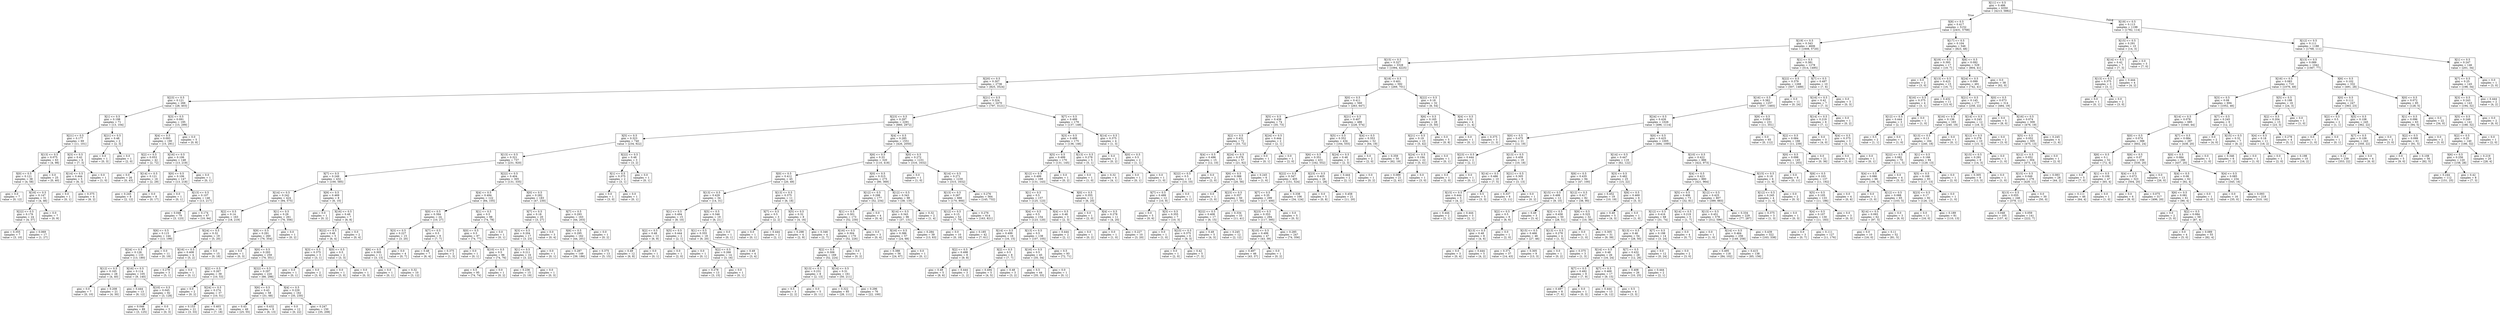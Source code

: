 digraph Tree {
node [shape=box] ;
0 [label="X[11] <= 0.5\ngini = 0.486\nsamples = 6350\nvalue = [4213, 5882]"] ;
1 [label="X[8] <= 0.5\ngini = 0.417\nsamples = 5152\nvalue = [2431, 5768]"] ;
0 -> 1 [labeldistance=2.5, labelangle=45, headlabel="True"] ;
2 [label="X[19] <= 0.5\ngini = 0.343\nsamples = 4606\nvalue = [1608, 5720]"] ;
1 -> 2 ;
3 [label="X[15] <= 0.5\ngini = 0.327\nsamples = 3328\nvalue = [1094, 4225]"] ;
2 -> 3 ;
4 [label="X[20] <= 0.5\ngini = 0.307\nsamples = 2736\nvalue = [825, 3524]"] ;
3 -> 4 ;
5 [label="X[23] <= 0.5\ngini = 0.121\nsamples = 266\nvalue = [28, 403]"] ;
4 -> 5 ;
6 [label="X[1] <= 0.5\ngini = 0.198\nsamples = 71\nvalue = [13, 104]"] ;
5 -> 6 ;
7 [label="X[21] <= 0.5\ngini = 0.177\nsamples = 69\nvalue = [11, 101]"] ;
6 -> 7 ;
8 [label="X[13] <= 0.5\ngini = 0.075\nsamples = 63\nvalue = [4, 98]"] ;
7 -> 8 ;
9 [label="X[0] <= 0.5\ngini = 0.121\nsamples = 38\nvalue = [4, 58]"] ;
8 -> 9 ;
10 [label="gini = 0.0\nsamples = 7\nvalue = [0, 12]"] ;
9 -> 10 ;
11 [label="X[16] <= 0.5\ngini = 0.147\nsamples = 31\nvalue = [4, 46]"] ;
9 -> 11 ;
12 [label="X[22] <= 0.5\ngini = 0.176\nsamples = 24\nvalue = [4, 37]"] ;
11 -> 12 ;
13 [label="gini = 0.355\nsamples = 7\nvalue = [3, 10]"] ;
12 -> 13 ;
14 [label="gini = 0.069\nsamples = 17\nvalue = [1, 27]"] ;
12 -> 14 ;
15 [label="gini = 0.0\nsamples = 7\nvalue = [0, 9]"] ;
11 -> 15 ;
16 [label="gini = 0.0\nsamples = 25\nvalue = [0, 40]"] ;
8 -> 16 ;
17 [label="X[3] <= 0.5\ngini = 0.42\nsamples = 6\nvalue = [7, 3]"] ;
7 -> 17 ;
18 [label="X[14] <= 0.5\ngini = 0.444\nsamples = 5\nvalue = [6, 3]"] ;
17 -> 18 ;
19 [label="gini = 0.0\nsamples = 1\nvalue = [0, 1]"] ;
18 -> 19 ;
20 [label="gini = 0.375\nsamples = 4\nvalue = [6, 2]"] ;
18 -> 20 ;
21 [label="gini = 0.0\nsamples = 1\nvalue = [1, 0]"] ;
17 -> 21 ;
22 [label="X[21] <= 0.5\ngini = 0.48\nsamples = 2\nvalue = [2, 3]"] ;
6 -> 22 ;
23 [label="gini = 0.0\nsamples = 1\nvalue = [0, 3]"] ;
22 -> 23 ;
24 [label="gini = 0.0\nsamples = 1\nvalue = [2, 0]"] ;
22 -> 24 ;
25 [label="X[3] <= 0.5\ngini = 0.091\nsamples = 195\nvalue = [15, 299]"] ;
5 -> 25 ;
26 [label="X[4] <= 0.5\ngini = 0.093\nsamples = 190\nvalue = [15, 291]"] ;
25 -> 26 ;
27 [label="X[2] <= 0.5\ngini = 0.053\nsamples = 42\nvalue = [2, 72]"] ;
26 -> 27 ;
28 [label="gini = 0.0\nsamples = 26\nvalue = [0, 43]"] ;
27 -> 28 ;
29 [label="X[14] <= 0.5\ngini = 0.121\nsamples = 16\nvalue = [2, 29]"] ;
27 -> 29 ;
30 [label="gini = 0.245\nsamples = 8\nvalue = [2, 12]"] ;
29 -> 30 ;
31 [label="gini = 0.0\nsamples = 8\nvalue = [0, 17]"] ;
29 -> 31 ;
32 [label="X[16] <= 0.5\ngini = 0.106\nsamples = 148\nvalue = [13, 219]"] ;
26 -> 32 ;
33 [label="X[0] <= 0.5\ngini = 0.106\nsamples = 147\nvalue = [13, 218]"] ;
32 -> 33 ;
34 [label="gini = 0.0\nsamples = 1\nvalue = [0, 1]"] ;
33 -> 34 ;
35 [label="X[13] <= 0.5\ngini = 0.107\nsamples = 146\nvalue = [13, 217]"] ;
33 -> 35 ;
36 [label="gini = 0.046\nsamples = 79\nvalue = [3, 123]"] ;
35 -> 36 ;
37 [label="gini = 0.174\nsamples = 67\nvalue = [10, 94]"] ;
35 -> 37 ;
38 [label="gini = 0.0\nsamples = 1\nvalue = [0, 1]"] ;
32 -> 38 ;
39 [label="gini = 0.0\nsamples = 5\nvalue = [0, 8]"] ;
25 -> 39 ;
40 [label="X[21] <= 0.5\ngini = 0.324\nsamples = 2470\nvalue = [797, 3121]"] ;
4 -> 40 ;
41 [label="X[23] <= 0.5\ngini = 0.297\nsamples = 2291\nvalue = [660, 2972]"] ;
40 -> 41 ;
42 [label="X[5] <= 0.5\ngini = 0.323\nsamples = 740\nvalue = [234, 922]"] ;
41 -> 42 ;
43 [label="X[13] <= 0.5\ngini = 0.321\nsamples = 737\nvalue = [231, 920]"] ;
42 -> 43 ;
44 [label="X[7] <= 0.5\ngini = 0.249\nsamples = 432\nvalue = [100, 585]"] ;
43 -> 44 ;
45 [label="X[14] <= 0.5\ngini = 0.242\nsamples = 424\nvalue = [94, 575]"] ;
44 -> 45 ;
46 [label="X[2] <= 0.5\ngini = 0.14\nsamples = 163\nvalue = [18, 219]"] ;
45 -> 46 ;
47 [label="X[6] <= 0.5\ngini = 0.115\nsamples = 144\nvalue = [13, 199]"] ;
46 -> 47 ;
48 [label="X[24] <= 0.5\ngini = 0.126\nsamples = 133\nvalue = [13, 180]"] ;
47 -> 48 ;
49 [label="X[12] <= 0.5\ngini = 0.165\nsamples = 28\nvalue = [4, 40]"] ;
48 -> 49 ;
50 [label="gini = 0.0\nsamples = 7\nvalue = [0, 10]"] ;
49 -> 50 ;
51 [label="gini = 0.208\nsamples = 21\nvalue = [4, 30]"] ;
49 -> 51 ;
52 [label="X[16] <= 0.5\ngini = 0.114\nsamples = 105\nvalue = [9, 140]"] ;
48 -> 52 ;
53 [label="gini = 0.444\nsamples = 13\nvalue = [6, 12]"] ;
52 -> 53 ;
54 [label="X[10] <= 0.5\ngini = 0.045\nsamples = 92\nvalue = [3, 128]"] ;
52 -> 54 ;
55 [label="gini = 0.046\nsamples = 89\nvalue = [3, 125]"] ;
54 -> 55 ;
56 [label="gini = 0.0\nsamples = 3\nvalue = [0, 3]"] ;
54 -> 56 ;
57 [label="gini = 0.0\nsamples = 11\nvalue = [0, 19]"] ;
47 -> 57 ;
58 [label="X[24] <= 0.5\ngini = 0.32\nsamples = 19\nvalue = [5, 20]"] ;
46 -> 58 ;
59 [label="X[16] <= 0.5\ngini = 0.408\nsamples = 4\nvalue = [5, 2]"] ;
58 -> 59 ;
60 [label="gini = 0.278\nsamples = 3\nvalue = [5, 1]"] ;
59 -> 60 ;
61 [label="gini = 0.0\nsamples = 1\nvalue = [0, 1]"] ;
59 -> 61 ;
62 [label="gini = 0.0\nsamples = 15\nvalue = [0, 18]"] ;
58 -> 62 ;
63 [label="X[1] <= 0.5\ngini = 0.29\nsamples = 261\nvalue = [76, 356]"] ;
45 -> 63 ;
64 [label="X[9] <= 0.5\ngini = 0.291\nsamples = 260\nvalue = [76, 354]"] ;
63 -> 64 ;
65 [label="gini = 0.0\nsamples = 1\nvalue = [0, 3]"] ;
64 -> 65 ;
66 [label="X[0] <= 0.5\ngini = 0.293\nsamples = 259\nvalue = [76, 351]"] ;
64 -> 66 ;
67 [label="X[2] <= 0.5\ngini = 0.267\nsamples = 39\nvalue = [10, 53]"] ;
66 -> 67 ;
68 [label="gini = 0.0\nsamples = 2\nvalue = [0, 2]"] ;
67 -> 68 ;
69 [label="X[24] <= 0.5\ngini = 0.274\nsamples = 37\nvalue = [10, 51]"] ;
67 -> 69 ;
70 [label="gini = 0.153\nsamples = 21\nvalue = [3, 33]"] ;
69 -> 70 ;
71 [label="gini = 0.403\nsamples = 16\nvalue = [7, 18]"] ;
69 -> 71 ;
72 [label="X[22] <= 0.5\ngini = 0.297\nsamples = 220\nvalue = [66, 298]"] ;
66 -> 72 ;
73 [label="X[6] <= 0.5\ngini = 0.43\nsamples = 58\nvalue = [31, 68]"] ;
72 -> 73 ;
74 [label="gini = 0.43\nsamples = 49\nvalue = [25, 55]"] ;
73 -> 74 ;
75 [label="gini = 0.432\nsamples = 9\nvalue = [6, 13]"] ;
73 -> 75 ;
76 [label="X[4] <= 0.5\ngini = 0.229\nsamples = 162\nvalue = [35, 230]"] ;
72 -> 76 ;
77 [label="gini = 0.0\nsamples = 12\nvalue = [0, 22]"] ;
76 -> 77 ;
78 [label="gini = 0.247\nsamples = 150\nvalue = [35, 208]"] ;
76 -> 78 ;
79 [label="gini = 0.0\nsamples = 1\nvalue = [0, 2]"] ;
63 -> 79 ;
80 [label="X[9] <= 0.5\ngini = 0.469\nsamples = 8\nvalue = [6, 10]"] ;
44 -> 80 ;
81 [label="gini = 0.0\nsamples = 1\nvalue = [0, 2]"] ;
80 -> 81 ;
82 [label="X[16] <= 0.5\ngini = 0.49\nsamples = 7\nvalue = [6, 8]"] ;
80 -> 82 ;
83 [label="X[22] <= 0.5\ngini = 0.48\nsamples = 5\nvalue = [6, 4]"] ;
82 -> 83 ;
84 [label="X[3] <= 0.5\ngini = 0.375\nsamples = 3\nvalue = [3, 1]"] ;
83 -> 84 ;
85 [label="gini = 0.0\nsamples = 1\nvalue = [0, 1]"] ;
84 -> 85 ;
86 [label="gini = 0.0\nsamples = 2\nvalue = [3, 0]"] ;
84 -> 86 ;
87 [label="X[0] <= 0.5\ngini = 0.5\nsamples = 2\nvalue = [3, 3]"] ;
83 -> 87 ;
88 [label="gini = 0.0\nsamples = 1\nvalue = [3, 0]"] ;
87 -> 88 ;
89 [label="gini = 0.0\nsamples = 1\nvalue = [0, 3]"] ;
87 -> 89 ;
90 [label="gini = 0.0\nsamples = 2\nvalue = [0, 4]"] ;
82 -> 90 ;
91 [label="X[22] <= 0.5\ngini = 0.404\nsamples = 305\nvalue = [131, 335]"] ;
43 -> 91 ;
92 [label="X[4] <= 0.5\ngini = 0.494\nsamples = 122\nvalue = [84, 105]"] ;
91 -> 92 ;
93 [label="X[0] <= 0.5\ngini = 0.394\nsamples = 24\nvalue = [10, 27]"] ;
92 -> 93 ;
94 [label="X[3] <= 0.5\ngini = 0.227\nsamples = 15\nvalue = [3, 20]"] ;
93 -> 94 ;
95 [label="X[6] <= 0.5\ngini = 0.305\nsamples = 11\nvalue = [3, 13]"] ;
94 -> 95 ;
96 [label="gini = 0.0\nsamples = 1\nvalue = [0, 1]"] ;
95 -> 96 ;
97 [label="gini = 0.32\nsamples = 10\nvalue = [3, 12]"] ;
95 -> 97 ;
98 [label="gini = 0.0\nsamples = 4\nvalue = [0, 7]"] ;
94 -> 98 ;
99 [label="X[7] <= 0.5\ngini = 0.5\nsamples = 9\nvalue = [7, 7]"] ;
93 -> 99 ;
100 [label="gini = 0.48\nsamples = 7\nvalue = [6, 4]"] ;
99 -> 100 ;
101 [label="gini = 0.375\nsamples = 2\nvalue = [1, 3]"] ;
99 -> 101 ;
102 [label="X[1] <= 0.5\ngini = 0.5\nsamples = 98\nvalue = [74, 78]"] ;
92 -> 102 ;
103 [label="X[0] <= 0.5\ngini = 0.5\nsamples = 97\nvalue = [74, 77]"] ;
102 -> 103 ;
104 [label="gini = 0.0\nsamples = 1\nvalue = [0, 1]"] ;
103 -> 104 ;
105 [label="X[10] <= 0.5\ngini = 0.5\nsamples = 96\nvalue = [74, 76]"] ;
103 -> 105 ;
106 [label="gini = 0.5\nsamples = 95\nvalue = [74, 74]"] ;
105 -> 106 ;
107 [label="gini = 0.0\nsamples = 1\nvalue = [0, 2]"] ;
105 -> 107 ;
108 [label="gini = 0.0\nsamples = 1\nvalue = [0, 1]"] ;
102 -> 108 ;
109 [label="X[0] <= 0.5\ngini = 0.282\nsamples = 183\nvalue = [47, 230]"] ;
91 -> 109 ;
110 [label="X[7] <= 0.5\ngini = 0.18\nsamples = 20\nvalue = [3, 27]"] ;
109 -> 110 ;
111 [label="X[3] <= 0.5\ngini = 0.204\nsamples = 17\nvalue = [3, 23]"] ;
110 -> 111 ;
112 [label="X[1] <= 0.5\ngini = 0.211\nsamples = 16\nvalue = [3, 22]"] ;
111 -> 112 ;
113 [label="gini = 0.236\nsamples = 15\nvalue = [3, 19]"] ;
112 -> 113 ;
114 [label="gini = 0.0\nsamples = 1\nvalue = [0, 3]"] ;
112 -> 114 ;
115 [label="gini = 0.0\nsamples = 1\nvalue = [0, 1]"] ;
111 -> 115 ;
116 [label="gini = 0.0\nsamples = 3\nvalue = [0, 4]"] ;
110 -> 116 ;
117 [label="X[7] <= 0.5\ngini = 0.293\nsamples = 163\nvalue = [44, 203]"] ;
109 -> 117 ;
118 [label="X[6] <= 0.5\ngini = 0.295\nsamples = 162\nvalue = [44, 201]"] ;
117 -> 118 ;
119 [label="gini = 0.287\nsamples = 149\nvalue = [39, 186]"] ;
118 -> 119 ;
120 [label="gini = 0.375\nsamples = 13\nvalue = [5, 15]"] ;
118 -> 120 ;
121 [label="gini = 0.0\nsamples = 1\nvalue = [0, 2]"] ;
117 -> 121 ;
122 [label="X[22] <= 0.5\ngini = 0.48\nsamples = 3\nvalue = [3, 2]"] ;
42 -> 122 ;
123 [label="X[1] <= 0.5\ngini = 0.375\nsamples = 2\nvalue = [3, 1]"] ;
122 -> 123 ;
124 [label="gini = 0.0\nsamples = 1\nvalue = [3, 0]"] ;
123 -> 124 ;
125 [label="gini = 0.0\nsamples = 1\nvalue = [0, 1]"] ;
123 -> 125 ;
126 [label="gini = 0.0\nsamples = 1\nvalue = [0, 1]"] ;
122 -> 126 ;
127 [label="X[4] <= 0.5\ngini = 0.285\nsamples = 1551\nvalue = [426, 2050]"] ;
41 -> 127 ;
128 [label="X[6] <= 0.5\ngini = 0.33\nsamples = 320\nvalue = [110, 418]"] ;
127 -> 128 ;
129 [label="X[0] <= 0.5\ngini = 0.412\nsamples = 45\nvalue = [20, 49]"] ;
128 -> 129 ;
130 [label="X[13] <= 0.5\ngini = 0.429\nsamples = 34\nvalue = [14, 31]"] ;
129 -> 130 ;
131 [label="X[1] <= 0.5\ngini = 0.494\nsamples = 15\nvalue = [8, 10]"] ;
130 -> 131 ;
132 [label="X[2] <= 0.5\ngini = 0.48\nsamples = 13\nvalue = [6, 9]"] ;
131 -> 132 ;
133 [label="gini = 0.49\nsamples = 12\nvalue = [6, 8]"] ;
132 -> 133 ;
134 [label="gini = 0.0\nsamples = 1\nvalue = [0, 1]"] ;
132 -> 134 ;
135 [label="X[5] <= 0.5\ngini = 0.444\nsamples = 2\nvalue = [2, 1]"] ;
131 -> 135 ;
136 [label="gini = 0.0\nsamples = 1\nvalue = [2, 0]"] ;
135 -> 136 ;
137 [label="gini = 0.0\nsamples = 1\nvalue = [0, 1]"] ;
135 -> 137 ;
138 [label="X[5] <= 0.5\ngini = 0.346\nsamples = 19\nvalue = [6, 21]"] ;
130 -> 138 ;
139 [label="X[1] <= 0.5\ngini = 0.355\nsamples = 18\nvalue = [6, 20]"] ;
138 -> 139 ;
140 [label="X[2] <= 0.5\ngini = 0.266\nsamples = 14\nvalue = [3, 16]"] ;
139 -> 140 ;
141 [label="gini = 0.278\nsamples = 13\nvalue = [3, 15]"] ;
140 -> 141 ;
142 [label="gini = 0.0\nsamples = 1\nvalue = [0, 1]"] ;
140 -> 142 ;
143 [label="gini = 0.49\nsamples = 4\nvalue = [3, 4]"] ;
139 -> 143 ;
144 [label="gini = 0.0\nsamples = 1\nvalue = [0, 1]"] ;
138 -> 144 ;
145 [label="X[13] <= 0.5\ngini = 0.375\nsamples = 11\nvalue = [6, 18]"] ;
129 -> 145 ;
146 [label="X[7] <= 0.5\ngini = 0.5\nsamples = 3\nvalue = [2, 2]"] ;
145 -> 146 ;
147 [label="gini = 0.0\nsamples = 1\nvalue = [0, 1]"] ;
146 -> 147 ;
148 [label="gini = 0.444\nsamples = 2\nvalue = [2, 1]"] ;
146 -> 148 ;
149 [label="X[5] <= 0.5\ngini = 0.32\nsamples = 8\nvalue = [4, 16]"] ;
145 -> 149 ;
150 [label="gini = 0.298\nsamples = 4\nvalue = [2, 9]"] ;
149 -> 150 ;
151 [label="gini = 0.346\nsamples = 4\nvalue = [2, 7]"] ;
149 -> 151 ;
152 [label="X[0] <= 0.5\ngini = 0.315\nsamples = 275\nvalue = [90, 369]"] ;
128 -> 152 ;
153 [label="X[12] <= 0.5\ngini = 0.298\nsamples = 177\nvalue = [52, 234]"] ;
152 -> 153 ;
154 [label="X[1] <= 0.5\ngini = 0.301\nsamples = 173\nvalue = [52, 230]"] ;
153 -> 154 ;
155 [label="X[16] <= 0.5\ngini = 0.304\nsamples = 170\nvalue = [52, 226]"] ;
154 -> 155 ;
156 [label="X[2] <= 0.5\ngini = 0.306\nsamples = 169\nvalue = [52, 224]"] ;
155 -> 156 ;
157 [label="X[13] <= 0.5\ngini = 0.231\nsamples = 8\nvalue = [2, 13]"] ;
156 -> 157 ;
158 [label="gini = 0.5\nsamples = 3\nvalue = [2, 2]"] ;
157 -> 158 ;
159 [label="gini = 0.0\nsamples = 5\nvalue = [0, 11]"] ;
157 -> 159 ;
160 [label="X[14] <= 0.5\ngini = 0.31\nsamples = 161\nvalue = [50, 211]"] ;
156 -> 160 ;
161 [label="gini = 0.322\nsamples = 85\nvalue = [28, 111]"] ;
160 -> 161 ;
162 [label="gini = 0.296\nsamples = 76\nvalue = [22, 100]"] ;
160 -> 162 ;
163 [label="gini = 0.0\nsamples = 1\nvalue = [0, 2]"] ;
155 -> 163 ;
164 [label="gini = 0.0\nsamples = 3\nvalue = [0, 4]"] ;
154 -> 164 ;
165 [label="gini = 0.0\nsamples = 4\nvalue = [0, 4]"] ;
153 -> 165 ;
166 [label="X[12] <= 0.5\ngini = 0.343\nsamples = 98\nvalue = [38, 135]"] ;
152 -> 166 ;
167 [label="X[14] <= 0.5\ngini = 0.343\nsamples = 96\nvalue = [37, 131]"] ;
166 -> 167 ;
168 [label="X[16] <= 0.5\ngini = 0.386\nsamples = 57\nvalue = [24, 68]"] ;
167 -> 168 ;
169 [label="gini = 0.388\nsamples = 56\nvalue = [24, 67]"] ;
168 -> 169 ;
170 [label="gini = 0.0\nsamples = 1\nvalue = [0, 1]"] ;
168 -> 170 ;
171 [label="gini = 0.284\nsamples = 39\nvalue = [13, 63]"] ;
167 -> 171 ;
172 [label="gini = 0.32\nsamples = 2\nvalue = [1, 4]"] ;
166 -> 172 ;
173 [label="X[0] <= 0.5\ngini = 0.272\nsamples = 1231\nvalue = [316, 1632]"] ;
127 -> 173 ;
174 [label="gini = 0.0\nsamples = 1\nvalue = [1, 0]"] ;
173 -> 174 ;
175 [label="X[14] <= 0.5\ngini = 0.271\nsamples = 1230\nvalue = [315, 1632]"] ;
173 -> 175 ;
176 [label="X[13] <= 0.5\ngini = 0.267\nsamples = 666\nvalue = [170, 900]"] ;
175 -> 176 ;
177 [label="X[12] <= 0.5\ngini = 0.15\nsamples = 52\nvalue = [7, 79]"] ;
176 -> 177 ;
178 [label="gini = 0.0\nsamples = 10\nvalue = [0, 18]"] ;
177 -> 178 ;
179 [label="gini = 0.185\nsamples = 42\nvalue = [7, 61]"] ;
177 -> 179 ;
180 [label="gini = 0.276\nsamples = 614\nvalue = [163, 821]"] ;
176 -> 180 ;
181 [label="gini = 0.276\nsamples = 564\nvalue = [145, 732]"] ;
175 -> 181 ;
182 [label="X[7] <= 0.5\ngini = 0.499\nsamples = 179\nvalue = [137, 149]"] ;
40 -> 182 ;
183 [label="X[3] <= 0.5\ngini = 0.499\nsamples = 175\nvalue = [136, 146]"] ;
182 -> 183 ;
184 [label="X[5] <= 0.5\ngini = 0.499\nsamples = 170\nvalue = [131, 145]"] ;
183 -> 184 ;
185 [label="X[12] <= 0.5\ngini = 0.499\nsamples = 169\nvalue = [131, 143]"] ;
184 -> 185 ;
186 [label="X[1] <= 0.5\ngini = 0.5\nsamples = 157\nvalue = [125, 123]"] ;
185 -> 186 ;
187 [label="X[4] <= 0.5\ngini = 0.5\nsamples = 154\nvalue = [123, 120]"] ;
186 -> 187 ;
188 [label="X[14] <= 0.5\ngini = 0.499\nsamples = 16\nvalue = [16, 15]"] ;
187 -> 188 ;
189 [label="X[2] <= 0.5\ngini = 0.498\nsamples = 8\nvalue = [9, 8]"] ;
188 -> 189 ;
190 [label="gini = 0.49\nsamples = 5\nvalue = [8, 6]"] ;
189 -> 190 ;
191 [label="gini = 0.444\nsamples = 3\nvalue = [1, 2]"] ;
189 -> 191 ;
192 [label="X[2] <= 0.5\ngini = 0.5\nsamples = 8\nvalue = [7, 7]"] ;
188 -> 192 ;
193 [label="gini = 0.494\nsamples = 5\nvalue = [4, 5]"] ;
192 -> 193 ;
194 [label="gini = 0.48\nsamples = 3\nvalue = [3, 2]"] ;
192 -> 194 ;
195 [label="X[13] <= 0.5\ngini = 0.5\nsamples = 138\nvalue = [107, 105]"] ;
187 -> 195 ;
196 [label="X[16] <= 0.5\ngini = 0.5\nsamples = 45\nvalue = [35, 34]"] ;
195 -> 196 ;
197 [label="gini = 0.5\nsamples = 44\nvalue = [35, 33]"] ;
196 -> 197 ;
198 [label="gini = 0.0\nsamples = 1\nvalue = [0, 1]"] ;
196 -> 198 ;
199 [label="gini = 0.5\nsamples = 93\nvalue = [72, 71]"] ;
195 -> 199 ;
200 [label="X[4] <= 0.5\ngini = 0.48\nsamples = 3\nvalue = [2, 3]"] ;
186 -> 200 ;
201 [label="gini = 0.444\nsamples = 2\nvalue = [2, 1]"] ;
200 -> 201 ;
202 [label="gini = 0.0\nsamples = 1\nvalue = [0, 2]"] ;
200 -> 202 ;
203 [label="X[0] <= 0.5\ngini = 0.355\nsamples = 12\nvalue = [6, 20]"] ;
185 -> 203 ;
204 [label="gini = 0.0\nsamples = 1\nvalue = [2, 0]"] ;
203 -> 204 ;
205 [label="X[4] <= 0.5\ngini = 0.278\nsamples = 11\nvalue = [4, 20]"] ;
203 -> 205 ;
206 [label="gini = 0.0\nsamples = 1\nvalue = [1, 0]"] ;
205 -> 206 ;
207 [label="gini = 0.227\nsamples = 10\nvalue = [3, 20]"] ;
205 -> 207 ;
208 [label="gini = 0.0\nsamples = 1\nvalue = [0, 2]"] ;
184 -> 208 ;
209 [label="X[13] <= 0.5\ngini = 0.278\nsamples = 5\nvalue = [5, 1]"] ;
183 -> 209 ;
210 [label="gini = 0.0\nsamples = 1\nvalue = [1, 0]"] ;
209 -> 210 ;
211 [label="gini = 0.32\nsamples = 4\nvalue = [4, 1]"] ;
209 -> 211 ;
212 [label="X[14] <= 0.5\ngini = 0.375\nsamples = 4\nvalue = [1, 3]"] ;
182 -> 212 ;
213 [label="gini = 0.0\nsamples = 2\nvalue = [0, 2]"] ;
212 -> 213 ;
214 [label="X[0] <= 0.5\ngini = 0.5\nsamples = 2\nvalue = [1, 1]"] ;
212 -> 214 ;
215 [label="gini = 0.0\nsamples = 1\nvalue = [0, 1]"] ;
214 -> 215 ;
216 [label="gini = 0.0\nsamples = 1\nvalue = [1, 0]"] ;
214 -> 216 ;
217 [label="X[18] <= 0.5\ngini = 0.401\nsamples = 592\nvalue = [269, 701]"] ;
3 -> 217 ;
218 [label="X[0] <= 0.5\ngini = 0.411\nsamples = 560\nvalue = [263, 647]"] ;
217 -> 218 ;
219 [label="X[5] <= 0.5\ngini = 0.438\nsamples = 74\nvalue = [35, 73]"] ;
218 -> 219 ;
220 [label="X[2] <= 0.5\ngini = 0.431\nsamples = 72\nvalue = [33, 72]"] ;
219 -> 220 ;
221 [label="X[4] <= 0.5\ngini = 0.496\nsamples = 15\nvalue = [12, 10]"] ;
220 -> 221 ;
222 [label="X[22] <= 0.5\ngini = 0.5\nsamples = 13\nvalue = [10, 10]"] ;
221 -> 222 ;
223 [label="X[7] <= 0.5\ngini = 0.499\nsamples = 12\nvalue = [10, 9]"] ;
222 -> 223 ;
224 [label="gini = 0.0\nsamples = 5\nvalue = [0, 6]"] ;
223 -> 224 ;
225 [label="X[3] <= 0.5\ngini = 0.355\nsamples = 7\nvalue = [10, 3]"] ;
223 -> 225 ;
226 [label="gini = 0.0\nsamples = 1\nvalue = [1, 0]"] ;
225 -> 226 ;
227 [label="X[23] <= 0.5\ngini = 0.375\nsamples = 6\nvalue = [9, 3]"] ;
225 -> 227 ;
228 [label="gini = 0.0\nsamples = 1\nvalue = [2, 0]"] ;
227 -> 228 ;
229 [label="gini = 0.42\nsamples = 5\nvalue = [7, 3]"] ;
227 -> 229 ;
230 [label="gini = 0.0\nsamples = 1\nvalue = [0, 1]"] ;
222 -> 230 ;
231 [label="gini = 0.0\nsamples = 2\nvalue = [2, 0]"] ;
221 -> 231 ;
232 [label="X[24] <= 0.5\ngini = 0.378\nsamples = 57\nvalue = [21, 62]"] ;
220 -> 232 ;
233 [label="X[6] <= 0.5\ngini = 0.388\nsamples = 51\nvalue = [20, 56]"] ;
232 -> 233 ;
234 [label="gini = 0.0\nsamples = 1\nvalue = [3, 0]"] ;
233 -> 234 ;
235 [label="X[23] <= 0.5\ngini = 0.357\nsamples = 50\nvalue = [17, 56]"] ;
233 -> 235 ;
236 [label="X[22] <= 0.5\ngini = 0.408\nsamples = 17\nvalue = [6, 15]"] ;
235 -> 236 ;
237 [label="gini = 0.49\nsamples = 5\nvalue = [4, 3]"] ;
236 -> 237 ;
238 [label="gini = 0.245\nsamples = 12\nvalue = [2, 12]"] ;
236 -> 238 ;
239 [label="gini = 0.334\nsamples = 33\nvalue = [11, 41]"] ;
235 -> 239 ;
240 [label="gini = 0.245\nsamples = 6\nvalue = [1, 6]"] ;
232 -> 240 ;
241 [label="X[24] <= 0.5\ngini = 0.444\nsamples = 2\nvalue = [2, 1]"] ;
219 -> 241 ;
242 [label="gini = 0.0\nsamples = 1\nvalue = [0, 1]"] ;
241 -> 242 ;
243 [label="gini = 0.0\nsamples = 1\nvalue = [2, 0]"] ;
241 -> 243 ;
244 [label="X[21] <= 0.5\ngini = 0.407\nsamples = 486\nvalue = [228, 574]"] ;
218 -> 244 ;
245 [label="X[5] <= 0.5\ngini = 0.352\nsamples = 434\nvalue = [164, 555]"] ;
244 -> 245 ;
246 [label="X[6] <= 0.5\ngini = 0.351\nsamples = 431\nvalue = [162, 552]"] ;
245 -> 246 ;
247 [label="X[22] <= 0.5\ngini = 0.347\nsamples = 405\nvalue = [151, 524]"] ;
246 -> 247 ;
248 [label="X[7] <= 0.5\ngini = 0.35\nsamples = 299\nvalue = [117, 400]"] ;
247 -> 248 ;
249 [label="X[23] <= 0.5\ngini = 0.353\nsamples = 294\nvalue = [117, 395]"] ;
248 -> 249 ;
250 [label="X[10] <= 0.5\ngini = 0.499\nsamples = 47\nvalue = [43, 39]"] ;
249 -> 250 ;
251 [label="gini = 0.497\nsamples = 46\nvalue = [43, 37]"] ;
250 -> 251 ;
252 [label="gini = 0.0\nsamples = 1\nvalue = [0, 2]"] ;
250 -> 252 ;
253 [label="gini = 0.285\nsamples = 247\nvalue = [74, 356]"] ;
249 -> 253 ;
254 [label="gini = 0.0\nsamples = 5\nvalue = [0, 5]"] ;
248 -> 254 ;
255 [label="gini = 0.338\nsamples = 106\nvalue = [34, 124]"] ;
247 -> 255 ;
256 [label="X[23] <= 0.5\ngini = 0.405\nsamples = 26\nvalue = [11, 28]"] ;
246 -> 256 ;
257 [label="gini = 0.0\nsamples = 5\nvalue = [0, 8]"] ;
256 -> 257 ;
258 [label="gini = 0.458\nsamples = 21\nvalue = [11, 20]"] ;
256 -> 258 ;
259 [label="X[24] <= 0.5\ngini = 0.48\nsamples = 3\nvalue = [2, 3]"] ;
245 -> 259 ;
260 [label="gini = 0.444\nsamples = 2\nvalue = [2, 1]"] ;
259 -> 260 ;
261 [label="gini = 0.0\nsamples = 1\nvalue = [0, 2]"] ;
259 -> 261 ;
262 [label="X[4] <= 0.5\ngini = 0.353\nsamples = 52\nvalue = [64, 19]"] ;
244 -> 262 ;
263 [label="gini = 0.0\nsamples = 2\nvalue = [2, 0]"] ;
262 -> 263 ;
264 [label="gini = 0.359\nsamples = 50\nvalue = [62, 19]"] ;
262 -> 264 ;
265 [label="X[22] <= 0.5\ngini = 0.18\nsamples = 32\nvalue = [6, 54]"] ;
217 -> 265 ;
266 [label="X[6] <= 0.5\ngini = 0.165\nsamples = 28\nvalue = [5, 50]"] ;
265 -> 266 ;
267 [label="X[21] <= 0.5\ngini = 0.19\nsamples = 23\nvalue = [5, 42]"] ;
266 -> 267 ;
268 [label="X[24] <= 0.5\ngini = 0.194\nsamples = 22\nvalue = [5, 41]"] ;
267 -> 268 ;
269 [label="gini = 0.089\nsamples = 21\nvalue = [2, 41]"] ;
268 -> 269 ;
270 [label="gini = 0.0\nsamples = 1\nvalue = [3, 0]"] ;
268 -> 270 ;
271 [label="gini = 0.0\nsamples = 1\nvalue = [0, 1]"] ;
267 -> 271 ;
272 [label="gini = 0.0\nsamples = 5\nvalue = [0, 8]"] ;
266 -> 272 ;
273 [label="X[4] <= 0.5\ngini = 0.32\nsamples = 4\nvalue = [1, 4]"] ;
265 -> 273 ;
274 [label="gini = 0.0\nsamples = 1\nvalue = [0, 1]"] ;
273 -> 274 ;
275 [label="gini = 0.375\nsamples = 3\nvalue = [1, 3]"] ;
273 -> 275 ;
276 [label="X[1] <= 0.5\ngini = 0.381\nsamples = 1278\nvalue = [514, 1495]"] ;
2 -> 276 ;
277 [label="X[22] <= 0.5\ngini = 0.379\nsamples = 1268\nvalue = [507, 1489]"] ;
276 -> 277 ;
278 [label="X[16] <= 0.5\ngini = 0.382\nsamples = 1257\nvalue = [507, 1465]"] ;
277 -> 278 ;
279 [label="X[24] <= 0.5\ngini = 0.426\nsamples = 1026\nvalue = [496, 1114]"] ;
278 -> 279 ;
280 [label="X[0] <= 0.5\ngini = 0.475\nsamples = 21\nvalue = [12, 19]"] ;
279 -> 280 ;
281 [label="X[23] <= 0.5\ngini = 0.444\nsamples = 2\nvalue = [2, 1]"] ;
280 -> 281 ;
282 [label="gini = 0.0\nsamples = 1\nvalue = [2, 0]"] ;
281 -> 282 ;
283 [label="gini = 0.0\nsamples = 1\nvalue = [0, 1]"] ;
281 -> 283 ;
284 [label="X[13] <= 0.5\ngini = 0.459\nsamples = 19\nvalue = [10, 18]"] ;
280 -> 284 ;
285 [label="X[14] <= 0.5\ngini = 0.486\nsamples = 10\nvalue = [7, 5]"] ;
284 -> 285 ;
286 [label="X[15] <= 0.5\ngini = 0.444\nsamples = 5\nvalue = [4, 2]"] ;
285 -> 286 ;
287 [label="gini = 0.444\nsamples = 2\nvalue = [2, 1]"] ;
286 -> 287 ;
288 [label="gini = 0.444\nsamples = 3\nvalue = [2, 1]"] ;
286 -> 288 ;
289 [label="gini = 0.5\nsamples = 5\nvalue = [3, 3]"] ;
285 -> 289 ;
290 [label="X[21] <= 0.5\ngini = 0.305\nsamples = 9\nvalue = [3, 13]"] ;
284 -> 290 ;
291 [label="gini = 0.337\nsamples = 8\nvalue = [3, 11]"] ;
290 -> 291 ;
292 [label="gini = 0.0\nsamples = 1\nvalue = [0, 2]"] ;
290 -> 292 ;
293 [label="X[0] <= 0.5\ngini = 0.425\nsamples = 1005\nvalue = [484, 1095]"] ;
279 -> 293 ;
294 [label="X[14] <= 0.5\ngini = 0.447\nsamples = 119\nvalue = [62, 122]"] ;
293 -> 294 ;
295 [label="X[6] <= 0.5\ngini = 0.435\nsamples = 94\nvalue = [47, 100]"] ;
294 -> 295 ;
296 [label="X[15] <= 0.5\ngini = 0.499\nsamples = 12\nvalue = [9, 10]"] ;
295 -> 296 ;
297 [label="X[2] <= 0.5\ngini = 0.5\nsamples = 9\nvalue = [6, 6]"] ;
296 -> 297 ;
298 [label="X[13] <= 0.5\ngini = 0.48\nsamples = 8\nvalue = [4, 6]"] ;
297 -> 298 ;
299 [label="gini = 0.0\nsamples = 3\nvalue = [0, 4]"] ;
298 -> 299 ;
300 [label="gini = 0.444\nsamples = 5\nvalue = [4, 2]"] ;
298 -> 300 ;
301 [label="gini = 0.0\nsamples = 1\nvalue = [2, 0]"] ;
297 -> 301 ;
302 [label="gini = 0.49\nsamples = 3\nvalue = [3, 4]"] ;
296 -> 302 ;
303 [label="X[12] <= 0.5\ngini = 0.417\nsamples = 82\nvalue = [38, 90]"] ;
295 -> 303 ;
304 [label="X[3] <= 0.5\ngini = 0.458\nsamples = 50\nvalue = [28, 51]"] ;
303 -> 304 ;
305 [label="X[15] <= 0.5\ngini = 0.466\nsamples = 46\nvalue = [27, 46]"] ;
304 -> 305 ;
306 [label="gini = 0.371\nsamples = 37\nvalue = [14, 43]"] ;
305 -> 306 ;
307 [label="gini = 0.305\nsamples = 9\nvalue = [13, 3]"] ;
305 -> 307 ;
308 [label="X[13] <= 0.5\ngini = 0.278\nsamples = 4\nvalue = [1, 5]"] ;
304 -> 308 ;
309 [label="gini = 0.0\nsamples = 1\nvalue = [0, 2]"] ;
308 -> 309 ;
310 [label="gini = 0.375\nsamples = 3\nvalue = [1, 3]"] ;
308 -> 310 ;
311 [label="X[9] <= 0.5\ngini = 0.325\nsamples = 32\nvalue = [10, 39]"] ;
303 -> 311 ;
312 [label="gini = 0.0\nsamples = 1\nvalue = [1, 0]"] ;
311 -> 312 ;
313 [label="gini = 0.305\nsamples = 31\nvalue = [9, 39]"] ;
311 -> 313 ;
314 [label="X[3] <= 0.5\ngini = 0.482\nsamples = 25\nvalue = [15, 22]"] ;
294 -> 314 ;
315 [label="gini = 0.452\nsamples = 19\nvalue = [10, 19]"] ;
314 -> 315 ;
316 [label="X[6] <= 0.5\ngini = 0.469\nsamples = 6\nvalue = [5, 3]"] ;
314 -> 316 ;
317 [label="gini = 0.49\nsamples = 5\nvalue = [4, 3]"] ;
316 -> 317 ;
318 [label="gini = 0.0\nsamples = 1\nvalue = [1, 0]"] ;
316 -> 318 ;
319 [label="X[10] <= 0.5\ngini = 0.422\nsamples = 886\nvalue = [422, 973]"] ;
293 -> 319 ;
320 [label="X[4] <= 0.5\ngini = 0.423\nsamples = 880\nvalue = [421, 964]"] ;
319 -> 320 ;
321 [label="X[5] <= 0.5\ngini = 0.406\nsamples = 73\nvalue = [32, 81]"] ;
320 -> 321 ;
322 [label="X[12] <= 0.5\ngini = 0.416\nsamples = 68\nvalue = [31, 74]"] ;
321 -> 322 ;
323 [label="X[13] <= 0.5\ngini = 0.46\nsamples = 54\nvalue = [28, 50]"] ;
322 -> 323 ;
324 [label="X[14] <= 0.5\ngini = 0.48\nsamples = 26\nvalue = [16, 24]"] ;
323 -> 324 ;
325 [label="X[7] <= 0.5\ngini = 0.492\nsamples = 9\nvalue = [7, 9]"] ;
324 -> 325 ;
326 [label="gini = 0.497\nsamples = 8\nvalue = [7, 6]"] ;
325 -> 326 ;
327 [label="gini = 0.0\nsamples = 1\nvalue = [0, 3]"] ;
325 -> 327 ;
328 [label="X[7] <= 0.5\ngini = 0.469\nsamples = 17\nvalue = [9, 15]"] ;
324 -> 328 ;
329 [label="gini = 0.444\nsamples = 13\nvalue = [6, 12]"] ;
328 -> 329 ;
330 [label="gini = 0.5\nsamples = 4\nvalue = [3, 3]"] ;
328 -> 330 ;
331 [label="X[7] <= 0.5\ngini = 0.432\nsamples = 28\nvalue = [12, 26]"] ;
323 -> 331 ;
332 [label="gini = 0.408\nsamples = 26\nvalue = [10, 25]"] ;
331 -> 332 ;
333 [label="gini = 0.444\nsamples = 2\nvalue = [2, 1]"] ;
331 -> 333 ;
334 [label="X[7] <= 0.5\ngini = 0.198\nsamples = 14\nvalue = [3, 24]"] ;
322 -> 334 ;
335 [label="gini = 0.0\nsamples = 12\nvalue = [0, 24]"] ;
334 -> 335 ;
336 [label="gini = 0.0\nsamples = 2\nvalue = [3, 0]"] ;
334 -> 336 ;
337 [label="X[14] <= 0.5\ngini = 0.219\nsamples = 5\nvalue = [1, 7]"] ;
321 -> 337 ;
338 [label="gini = 0.0\nsamples = 4\nvalue = [0, 7]"] ;
337 -> 338 ;
339 [label="gini = 0.0\nsamples = 1\nvalue = [1, 0]"] ;
337 -> 339 ;
340 [label="X[12] <= 0.5\ngini = 0.425\nsamples = 807\nvalue = [389, 883]"] ;
320 -> 340 ;
341 [label="X[13] <= 0.5\ngini = 0.451\nsamples = 578\nvalue = [312, 596]"] ;
340 -> 341 ;
342 [label="X[14] <= 0.5\ngini = 0.464\nsamples = 256\nvalue = [149, 258]"] ;
341 -> 342 ;
343 [label="gini = 0.495\nsamples = 118\nvalue = [84, 102]"] ;
342 -> 343 ;
344 [label="gini = 0.415\nsamples = 138\nvalue = [65, 156]"] ;
342 -> 344 ;
345 [label="gini = 0.439\nsamples = 322\nvalue = [163, 338]"] ;
341 -> 345 ;
346 [label="gini = 0.334\nsamples = 229\nvalue = [77, 287]"] ;
340 -> 346 ;
347 [label="X[15] <= 0.5\ngini = 0.18\nsamples = 6\nvalue = [1, 9]"] ;
319 -> 347 ;
348 [label="X[12] <= 0.5\ngini = 0.245\nsamples = 4\nvalue = [1, 6]"] ;
347 -> 348 ;
349 [label="gini = 0.375\nsamples = 3\nvalue = [1, 3]"] ;
348 -> 349 ;
350 [label="gini = 0.0\nsamples = 1\nvalue = [0, 3]"] ;
348 -> 350 ;
351 [label="gini = 0.0\nsamples = 2\nvalue = [0, 3]"] ;
347 -> 351 ;
352 [label="X[9] <= 0.5\ngini = 0.059\nsamples = 231\nvalue = [11, 351]"] ;
278 -> 352 ;
353 [label="gini = 0.0\nsamples = 65\nvalue = [0, 112]"] ;
352 -> 353 ;
354 [label="X[2] <= 0.5\ngini = 0.084\nsamples = 166\nvalue = [11, 239]"] ;
352 -> 354 ;
355 [label="X[0] <= 0.5\ngini = 0.098\nsamples = 145\nvalue = [11, 203]"] ;
354 -> 355 ;
356 [label="gini = 0.0\nsamples = 8\nvalue = [0, 11]"] ;
355 -> 356 ;
357 [label="X[6] <= 0.5\ngini = 0.103\nsamples = 137\nvalue = [11, 192]"] ;
355 -> 357 ;
358 [label="X[5] <= 0.5\ngini = 0.105\nsamples = 133\nvalue = [11, 186]"] ;
357 -> 358 ;
359 [label="X[4] <= 0.5\ngini = 0.107\nsamples = 130\nvalue = [11, 183]"] ;
358 -> 359 ;
360 [label="gini = 0.0\nsamples = 3\nvalue = [0, 7]"] ;
359 -> 360 ;
361 [label="gini = 0.111\nsamples = 127\nvalue = [11, 176]"] ;
359 -> 361 ;
362 [label="gini = 0.0\nsamples = 3\nvalue = [0, 3]"] ;
358 -> 362 ;
363 [label="gini = 0.0\nsamples = 4\nvalue = [0, 6]"] ;
357 -> 363 ;
364 [label="gini = 0.0\nsamples = 21\nvalue = [0, 36]"] ;
354 -> 364 ;
365 [label="gini = 0.0\nsamples = 11\nvalue = [0, 24]"] ;
277 -> 365 ;
366 [label="X[7] <= 0.5\ngini = 0.497\nsamples = 10\nvalue = [7, 6]"] ;
276 -> 366 ;
367 [label="X[16] <= 0.5\ngini = 0.42\nsamples = 7\nvalue = [7, 3]"] ;
366 -> 367 ;
368 [label="X[14] <= 0.5\ngini = 0.219\nsamples = 6\nvalue = [7, 1]"] ;
367 -> 368 ;
369 [label="gini = 0.0\nsamples = 3\nvalue = [4, 0]"] ;
368 -> 369 ;
370 [label="X[4] <= 0.5\ngini = 0.375\nsamples = 3\nvalue = [3, 1]"] ;
368 -> 370 ;
371 [label="gini = 0.0\nsamples = 2\nvalue = [3, 0]"] ;
370 -> 371 ;
372 [label="gini = 0.0\nsamples = 1\nvalue = [0, 1]"] ;
370 -> 372 ;
373 [label="gini = 0.0\nsamples = 1\nvalue = [0, 2]"] ;
367 -> 373 ;
374 [label="gini = 0.0\nsamples = 3\nvalue = [0, 3]"] ;
366 -> 374 ;
375 [label="X[17] <= 0.5\ngini = 0.104\nsamples = 546\nvalue = [823, 48]"] ;
1 -> 375 ;
376 [label="X[19] <= 0.5\ngini = 0.393\nsamples = 17\nvalue = [19, 7]"] ;
375 -> 376 ;
377 [label="gini = 0.0\nsamples = 2\nvalue = [3, 0]"] ;
376 -> 377 ;
378 [label="X[13] <= 0.5\ngini = 0.423\nsamples = 15\nvalue = [16, 7]"] ;
376 -> 378 ;
379 [label="X[16] <= 0.5\ngini = 0.375\nsamples = 4\nvalue = [3, 1]"] ;
378 -> 379 ;
380 [label="X[12] <= 0.5\ngini = 0.444\nsamples = 3\nvalue = [2, 1]"] ;
379 -> 380 ;
381 [label="gini = 0.5\nsamples = 2\nvalue = [1, 1]"] ;
380 -> 381 ;
382 [label="gini = 0.0\nsamples = 1\nvalue = [1, 0]"] ;
380 -> 382 ;
383 [label="gini = 0.0\nsamples = 1\nvalue = [1, 0]"] ;
379 -> 383 ;
384 [label="gini = 0.432\nsamples = 11\nvalue = [13, 6]"] ;
378 -> 384 ;
385 [label="X[6] <= 0.5\ngini = 0.092\nsamples = 529\nvalue = [804, 41]"] ;
375 -> 385 ;
386 [label="X[24] <= 0.5\ngini = 0.099\nsamples = 491\nvalue = [742, 41]"] ;
385 -> 386 ;
387 [label="X[21] <= 0.5\ngini = 0.145\nsamples = 177\nvalue = [258, 22]"] ;
386 -> 387 ;
388 [label="X[16] <= 0.5\ngini = 0.136\nsamples = 165\nvalue = [240, 19]"] ;
387 -> 388 ;
389 [label="X[13] <= 0.5\ngini = 0.13\nsamples = 164\nvalue = [240, 18]"] ;
388 -> 389 ;
390 [label="X[22] <= 0.5\ngini = 0.082\nsamples = 70\nvalue = [111, 5]"] ;
389 -> 390 ;
391 [label="X[4] <= 0.5\ngini = 0.086\nsamples = 66\nvalue = [106, 5]"] ;
390 -> 391 ;
392 [label="gini = 0.0\nsamples = 1\nvalue = [3, 0]"] ;
391 -> 392 ;
393 [label="X[12] <= 0.5\ngini = 0.088\nsamples = 65\nvalue = [103, 5]"] ;
391 -> 393 ;
394 [label="X[14] <= 0.5\ngini = 0.093\nsamples = 62\nvalue = [97, 5]"] ;
393 -> 394 ;
395 [label="gini = 0.0\nsamples = 10\nvalue = [16, 0]"] ;
394 -> 395 ;
396 [label="gini = 0.11\nsamples = 52\nvalue = [81, 5]"] ;
394 -> 396 ;
397 [label="gini = 0.0\nsamples = 3\nvalue = [6, 0]"] ;
393 -> 397 ;
398 [label="gini = 0.0\nsamples = 4\nvalue = [5, 0]"] ;
390 -> 398 ;
399 [label="X[1] <= 0.5\ngini = 0.166\nsamples = 94\nvalue = [129, 13]"] ;
389 -> 399 ;
400 [label="X[5] <= 0.5\ngini = 0.168\nsamples = 93\nvalue = [127, 13]"] ;
399 -> 400 ;
401 [label="X[23] <= 0.5\ngini = 0.17\nsamples = 92\nvalue = [126, 13]"] ;
400 -> 401 ;
402 [label="gini = 0.0\nsamples = 11\nvalue = [16, 0]"] ;
401 -> 402 ;
403 [label="gini = 0.189\nsamples = 81\nvalue = [110, 13]"] ;
401 -> 403 ;
404 [label="gini = 0.0\nsamples = 1\nvalue = [1, 0]"] ;
400 -> 404 ;
405 [label="gini = 0.0\nsamples = 1\nvalue = [2, 0]"] ;
399 -> 405 ;
406 [label="gini = 0.0\nsamples = 1\nvalue = [0, 1]"] ;
388 -> 406 ;
407 [label="X[14] <= 0.5\ngini = 0.245\nsamples = 12\nvalue = [18, 3]"] ;
387 -> 407 ;
408 [label="X[12] <= 0.5\ngini = 0.278\nsamples = 10\nvalue = [15, 3]"] ;
407 -> 408 ;
409 [label="X[15] <= 0.5\ngini = 0.291\nsamples = 9\nvalue = [14, 3]"] ;
408 -> 409 ;
410 [label="gini = 0.305\nsamples = 8\nvalue = [13, 3]"] ;
409 -> 410 ;
411 [label="gini = 0.0\nsamples = 1\nvalue = [1, 0]"] ;
409 -> 411 ;
412 [label="gini = 0.0\nsamples = 1\nvalue = [1, 0]"] ;
408 -> 412 ;
413 [label="gini = 0.0\nsamples = 2\nvalue = [3, 0]"] ;
407 -> 413 ;
414 [label="X[0] <= 0.5\ngini = 0.073\nsamples = 314\nvalue = [484, 19]"] ;
386 -> 414 ;
415 [label="gini = 0.0\nsamples = 5\nvalue = [8, 0]"] ;
414 -> 415 ;
416 [label="X[16] <= 0.5\ngini = 0.074\nsamples = 309\nvalue = [476, 19]"] ;
414 -> 416 ;
417 [label="X[5] <= 0.5\ngini = 0.052\nsamples = 305\nvalue = [475, 13]"] ;
416 -> 417 ;
418 [label="X[12] <= 0.5\ngini = 0.052\nsamples = 304\nvalue = [473, 13]"] ;
417 -> 418 ;
419 [label="X[15] <= 0.5\ngini = 0.049\nsamples = 276\nvalue = [429, 11]"] ;
418 -> 419 ;
420 [label="X[13] <= 0.5\ngini = 0.055\nsamples = 246\nvalue = [379, 11]"] ;
419 -> 420 ;
421 [label="gini = 0.048\nsamples = 105\nvalue = [157, 4]"] ;
420 -> 421 ;
422 [label="gini = 0.059\nsamples = 141\nvalue = [222, 7]"] ;
420 -> 422 ;
423 [label="gini = 0.0\nsamples = 30\nvalue = [50, 0]"] ;
419 -> 423 ;
424 [label="gini = 0.083\nsamples = 28\nvalue = [44, 2]"] ;
418 -> 424 ;
425 [label="gini = 0.0\nsamples = 1\nvalue = [2, 0]"] ;
417 -> 425 ;
426 [label="gini = 0.245\nsamples = 4\nvalue = [1, 6]"] ;
416 -> 426 ;
427 [label="gini = 0.0\nsamples = 38\nvalue = [62, 0]"] ;
385 -> 427 ;
428 [label="X[19] <= 0.5\ngini = 0.113\nsamples = 1198\nvalue = [1782, 114]"] ;
0 -> 428 [labeldistance=2.5, labelangle=-45, headlabel="False"] ;
429 [label="X[15] <= 0.5\ngini = 0.291\nsamples = 10\nvalue = [14, 3]"] ;
428 -> 429 ;
430 [label="X[14] <= 0.5\ngini = 0.42\nsamples = 7\nvalue = [7, 3]"] ;
429 -> 430 ;
431 [label="X[13] <= 0.5\ngini = 0.375\nsamples = 3\nvalue = [3, 1]"] ;
430 -> 431 ;
432 [label="gini = 0.0\nsamples = 1\nvalue = [0, 1]"] ;
431 -> 432 ;
433 [label="gini = 0.0\nsamples = 2\nvalue = [3, 0]"] ;
431 -> 433 ;
434 [label="gini = 0.444\nsamples = 4\nvalue = [4, 2]"] ;
430 -> 434 ;
435 [label="gini = 0.0\nsamples = 3\nvalue = [7, 0]"] ;
429 -> 435 ;
436 [label="X[12] <= 0.5\ngini = 0.111\nsamples = 1188\nvalue = [1768, 111]"] ;
428 -> 436 ;
437 [label="X[13] <= 0.5\ngini = 0.089\nsamples = 1042\nvalue = [1567, 77]"] ;
436 -> 437 ;
438 [label="X[16] <= 0.5\ngini = 0.083\nsamples = 710\nvalue = [1076, 49]"] ;
437 -> 438 ;
439 [label="X[3] <= 0.5\ngini = 0.08\nsamples = 694\nvalue = [1052, 46]"] ;
438 -> 439 ;
440 [label="X[14] <= 0.5\ngini = 0.078\nsamples = 685\nvalue = [1040, 44]"] ;
439 -> 440 ;
441 [label="X[0] <= 0.5\ngini = 0.074\nsamples = 388\nvalue = [602, 24]"] ;
440 -> 441 ;
442 [label="X[6] <= 0.5\ngini = 0.1\nsamples = 52\nvalue = [72, 4]"] ;
441 -> 442 ;
443 [label="gini = 0.0\nsamples = 5\nvalue = [7, 0]"] ;
442 -> 443 ;
444 [label="X[1] <= 0.5\ngini = 0.109\nsamples = 47\nvalue = [65, 4]"] ;
442 -> 444 ;
445 [label="gini = 0.111\nsamples = 46\nvalue = [64, 4]"] ;
444 -> 445 ;
446 [label="gini = 0.0\nsamples = 1\nvalue = [1, 0]"] ;
444 -> 446 ;
447 [label="X[6] <= 0.5\ngini = 0.07\nsamples = 336\nvalue = [530, 20]"] ;
441 -> 447 ;
448 [label="X[4] <= 0.5\ngini = 0.073\nsamples = 323\nvalue = [504, 20]"] ;
447 -> 448 ;
449 [label="gini = 0.0\nsamples = 6\nvalue = [8, 0]"] ;
448 -> 449 ;
450 [label="gini = 0.075\nsamples = 317\nvalue = [496, 20]"] ;
448 -> 450 ;
451 [label="gini = 0.0\nsamples = 13\nvalue = [26, 0]"] ;
447 -> 451 ;
452 [label="X[7] <= 0.5\ngini = 0.084\nsamples = 297\nvalue = [438, 20]"] ;
440 -> 452 ;
453 [label="X[0] <= 0.5\ngini = 0.084\nsamples = 296\nvalue = [437, 20]"] ;
452 -> 453 ;
454 [label="X[4] <= 0.5\ngini = 0.08\nsamples = 62\nvalue = [92, 4]"] ;
453 -> 454 ;
455 [label="X[6] <= 0.5\ngini = 0.081\nsamples = 61\nvalue = [90, 4]"] ;
454 -> 455 ;
456 [label="gini = 0.0\nsamples = 2\nvalue = [3, 0]"] ;
455 -> 456 ;
457 [label="X[2] <= 0.5\ngini = 0.084\nsamples = 59\nvalue = [87, 4]"] ;
455 -> 457 ;
458 [label="gini = 0.0\nsamples = 4\nvalue = [5, 0]"] ;
457 -> 458 ;
459 [label="gini = 0.089\nsamples = 55\nvalue = [82, 4]"] ;
457 -> 459 ;
460 [label="gini = 0.0\nsamples = 1\nvalue = [2, 0]"] ;
454 -> 460 ;
461 [label="X[4] <= 0.5\ngini = 0.085\nsamples = 234\nvalue = [345, 16]"] ;
453 -> 461 ;
462 [label="gini = 0.0\nsamples = 16\nvalue = [35, 0]"] ;
461 -> 462 ;
463 [label="gini = 0.093\nsamples = 218\nvalue = [310, 16]"] ;
461 -> 463 ;
464 [label="gini = 0.0\nsamples = 1\nvalue = [1, 0]"] ;
452 -> 464 ;
465 [label="X[7] <= 0.5\ngini = 0.245\nsamples = 9\nvalue = [12, 2]"] ;
439 -> 465 ;
466 [label="gini = 0.0\nsamples = 2\nvalue = [4, 0]"] ;
465 -> 466 ;
467 [label="X[15] <= 0.5\ngini = 0.32\nsamples = 7\nvalue = [8, 2]"] ;
465 -> 467 ;
468 [label="gini = 0.346\nsamples = 6\nvalue = [7, 2]"] ;
467 -> 468 ;
469 [label="gini = 0.0\nsamples = 1\nvalue = [1, 0]"] ;
467 -> 469 ;
470 [label="X[5] <= 0.5\ngini = 0.198\nsamples = 16\nvalue = [24, 3]"] ;
438 -> 470 ;
471 [label="X[2] <= 0.5\ngini = 0.204\nsamples = 15\nvalue = [23, 3]"] ;
470 -> 471 ;
472 [label="X[4] <= 0.5\ngini = 0.18\nsamples = 11\nvalue = [18, 2]"] ;
471 -> 472 ;
473 [label="gini = 0.0\nsamples = 1\nvalue = [2, 0]"] ;
472 -> 473 ;
474 [label="gini = 0.198\nsamples = 10\nvalue = [16, 2]"] ;
472 -> 474 ;
475 [label="gini = 0.278\nsamples = 4\nvalue = [5, 1]"] ;
471 -> 475 ;
476 [label="gini = 0.0\nsamples = 1\nvalue = [1, 0]"] ;
470 -> 476 ;
477 [label="X[6] <= 0.5\ngini = 0.102\nsamples = 332\nvalue = [491, 28]"] ;
437 -> 477 ;
478 [label="X[0] <= 0.5\ngini = 0.112\nsamples = 247\nvalue = [363, 23]"] ;
477 -> 478 ;
479 [label="X[2] <= 0.5\ngini = 0.5\nsamples = 2\nvalue = [1, 1]"] ;
478 -> 479 ;
480 [label="gini = 0.0\nsamples = 1\nvalue = [1, 0]"] ;
479 -> 480 ;
481 [label="gini = 0.0\nsamples = 1\nvalue = [0, 1]"] ;
479 -> 481 ;
482 [label="X[5] <= 0.5\ngini = 0.108\nsamples = 245\nvalue = [362, 22]"] ;
478 -> 482 ;
483 [label="X[7] <= 0.5\ngini = 0.109\nsamples = 243\nvalue = [359, 22]"] ;
482 -> 483 ;
484 [label="gini = 0.11\nsamples = 239\nvalue = [353, 22]"] ;
483 -> 484 ;
485 [label="gini = 0.0\nsamples = 4\nvalue = [6, 0]"] ;
483 -> 485 ;
486 [label="gini = 0.0\nsamples = 2\nvalue = [3, 0]"] ;
482 -> 486 ;
487 [label="X[0] <= 0.5\ngini = 0.072\nsamples = 85\nvalue = [128, 5]"] ;
477 -> 487 ;
488 [label="X[1] <= 0.5\ngini = 0.096\nsamples = 63\nvalue = [94, 5]"] ;
487 -> 488 ;
489 [label="X[2] <= 0.5\ngini = 0.099\nsamples = 61\nvalue = [91, 5]"] ;
488 -> 489 ;
490 [label="gini = 0.0\nsamples = 5\nvalue = [9, 0]"] ;
489 -> 490 ;
491 [label="gini = 0.108\nsamples = 56\nvalue = [82, 5]"] ;
489 -> 491 ;
492 [label="gini = 0.0\nsamples = 2\nvalue = [3, 0]"] ;
488 -> 492 ;
493 [label="gini = 0.0\nsamples = 22\nvalue = [34, 0]"] ;
487 -> 493 ;
494 [label="X[1] <= 0.5\ngini = 0.247\nsamples = 146\nvalue = [201, 34]"] ;
436 -> 494 ;
495 [label="X[7] <= 0.5\ngini = 0.25\nsamples = 145\nvalue = [198, 34]"] ;
494 -> 495 ;
496 [label="X[3] <= 0.5\ngini = 0.243\nsamples = 143\nvalue = [194, 32]"] ;
495 -> 496 ;
497 [label="X[5] <= 0.5\ngini = 0.249\nsamples = 141\nvalue = [188, 32]"] ;
496 -> 497 ;
498 [label="X[2] <= 0.5\ngini = 0.25\nsamples = 140\nvalue = [186, 32]"] ;
497 -> 498 ;
499 [label="X[6] <= 0.5\ngini = 0.256\nsamples = 120\nvalue = [158, 28]"] ;
498 -> 499 ;
500 [label="gini = 0.244\nsamples = 112\nvalue = [151, 25]"] ;
499 -> 500 ;
501 [label="gini = 0.42\nsamples = 8\nvalue = [7, 3]"] ;
499 -> 501 ;
502 [label="gini = 0.219\nsamples = 20\nvalue = [28, 4]"] ;
498 -> 502 ;
503 [label="gini = 0.0\nsamples = 1\nvalue = [2, 0]"] ;
497 -> 503 ;
504 [label="gini = 0.0\nsamples = 2\nvalue = [6, 0]"] ;
496 -> 504 ;
505 [label="gini = 0.444\nsamples = 2\nvalue = [4, 2]"] ;
495 -> 505 ;
506 [label="gini = 0.0\nsamples = 1\nvalue = [3, 0]"] ;
494 -> 506 ;
}